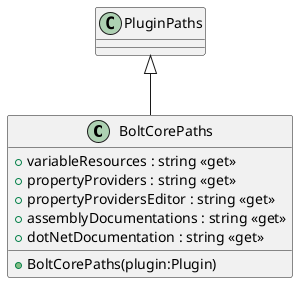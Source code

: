 @startuml
class BoltCorePaths {
    + BoltCorePaths(plugin:Plugin)
    + variableResources : string <<get>>
    + propertyProviders : string <<get>>
    + propertyProvidersEditor : string <<get>>
    + assemblyDocumentations : string <<get>>
    + dotNetDocumentation : string <<get>>
}
PluginPaths <|-- BoltCorePaths
@enduml
